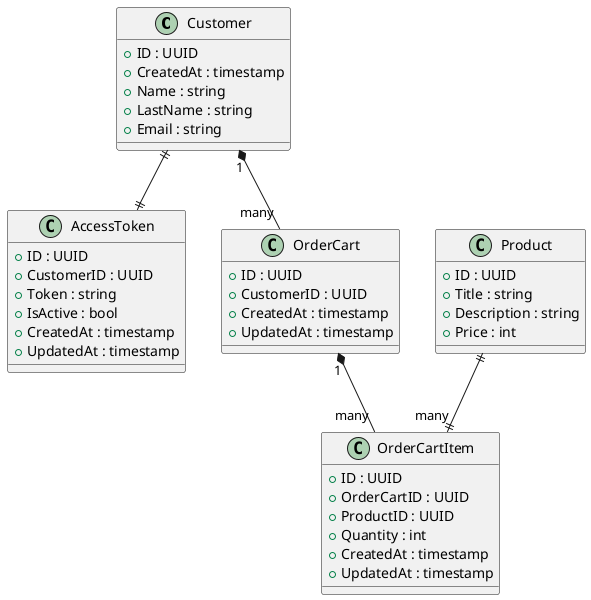 @startuml

class Customer {
    + ID : UUID
    + CreatedAt : timestamp
    + Name : string
    + LastName : string
    + Email : string
}

class AccessToken {
    + ID : UUID
    + CustomerID : UUID
    + Token : string
    + IsActive : bool
    + CreatedAt : timestamp
    + UpdatedAt : timestamp
}

class OrderCart {
    + ID : UUID
    + CustomerID : UUID
    + CreatedAt : timestamp
    + UpdatedAt : timestamp
}

class OrderCartItem {
    + ID : UUID
    + OrderCartID : UUID
    + ProductID : UUID
    + Quantity : int
    + CreatedAt : timestamp
    + UpdatedAt : timestamp
}

class Product {
    + ID : UUID
    + Title : string
    + Description : string
    + Price : int
}


Customer "1" *-- "many" OrderCart 
Customer ||--|| AccessToken 
OrderCart "1" *-- "many" OrderCartItem 
Product  ||--|| "many" OrderCartItem 

@enduml
